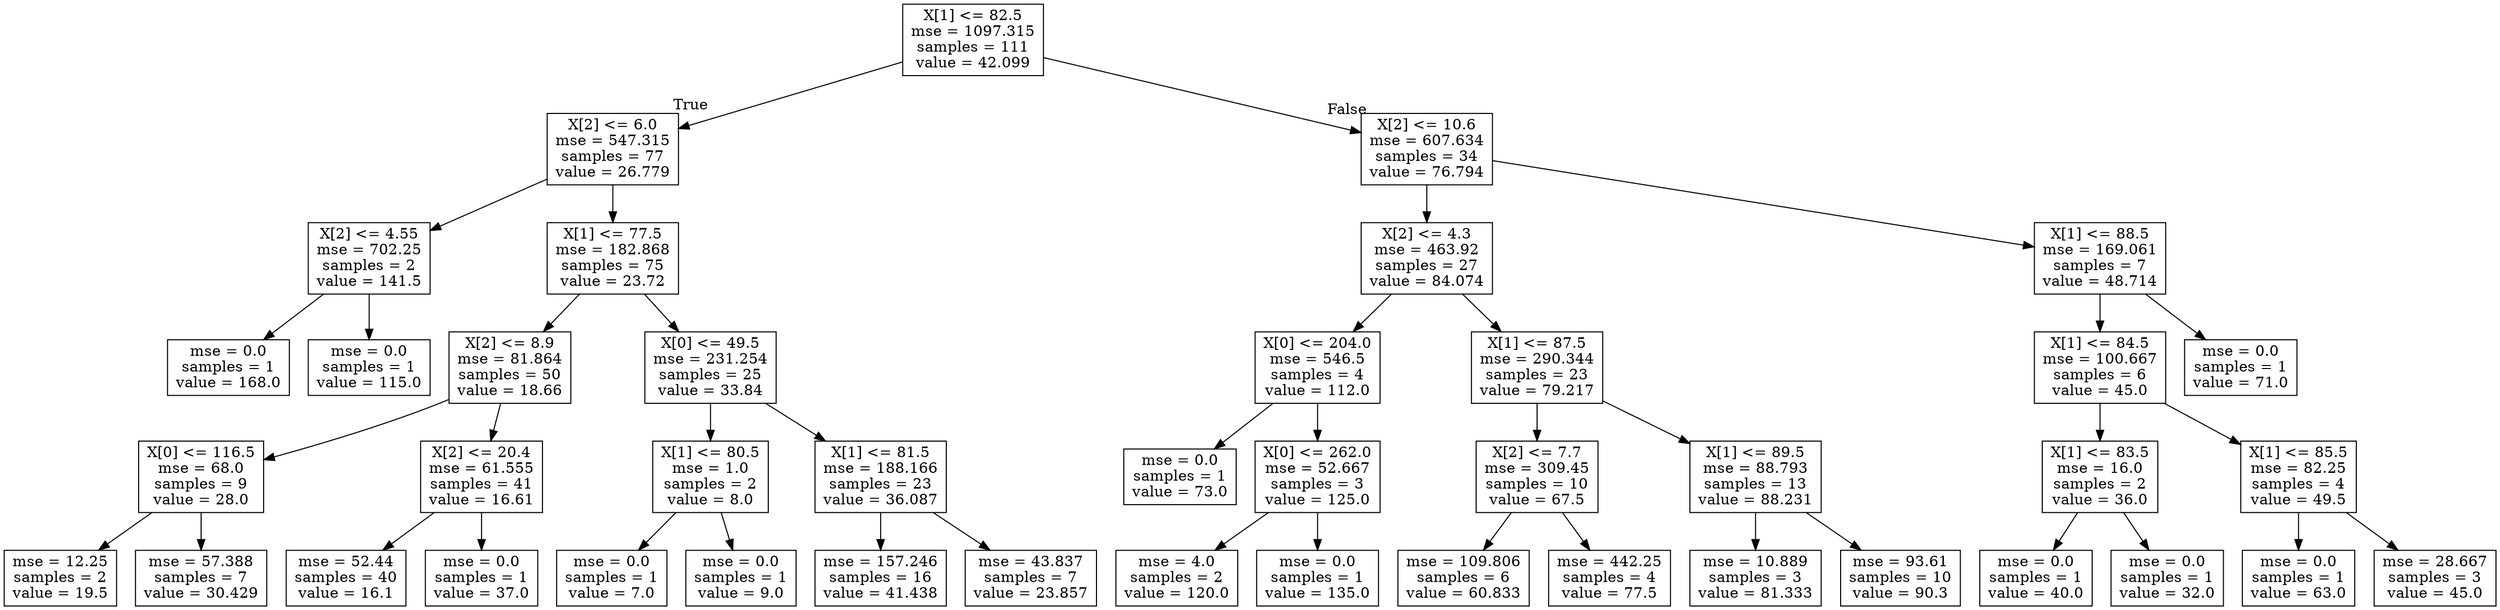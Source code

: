 digraph Tree {
node [shape=box] ;
0 [label="X[1] <= 82.5\nmse = 1097.315\nsamples = 111\nvalue = 42.099"] ;
1 [label="X[2] <= 6.0\nmse = 547.315\nsamples = 77\nvalue = 26.779"] ;
0 -> 1 [labeldistance=2.5, labelangle=45, headlabel="True"] ;
2 [label="X[2] <= 4.55\nmse = 702.25\nsamples = 2\nvalue = 141.5"] ;
1 -> 2 ;
3 [label="mse = 0.0\nsamples = 1\nvalue = 168.0"] ;
2 -> 3 ;
4 [label="mse = 0.0\nsamples = 1\nvalue = 115.0"] ;
2 -> 4 ;
5 [label="X[1] <= 77.5\nmse = 182.868\nsamples = 75\nvalue = 23.72"] ;
1 -> 5 ;
6 [label="X[2] <= 8.9\nmse = 81.864\nsamples = 50\nvalue = 18.66"] ;
5 -> 6 ;
7 [label="X[0] <= 116.5\nmse = 68.0\nsamples = 9\nvalue = 28.0"] ;
6 -> 7 ;
8 [label="mse = 12.25\nsamples = 2\nvalue = 19.5"] ;
7 -> 8 ;
9 [label="mse = 57.388\nsamples = 7\nvalue = 30.429"] ;
7 -> 9 ;
10 [label="X[2] <= 20.4\nmse = 61.555\nsamples = 41\nvalue = 16.61"] ;
6 -> 10 ;
11 [label="mse = 52.44\nsamples = 40\nvalue = 16.1"] ;
10 -> 11 ;
12 [label="mse = 0.0\nsamples = 1\nvalue = 37.0"] ;
10 -> 12 ;
13 [label="X[0] <= 49.5\nmse = 231.254\nsamples = 25\nvalue = 33.84"] ;
5 -> 13 ;
14 [label="X[1] <= 80.5\nmse = 1.0\nsamples = 2\nvalue = 8.0"] ;
13 -> 14 ;
15 [label="mse = 0.0\nsamples = 1\nvalue = 7.0"] ;
14 -> 15 ;
16 [label="mse = 0.0\nsamples = 1\nvalue = 9.0"] ;
14 -> 16 ;
17 [label="X[1] <= 81.5\nmse = 188.166\nsamples = 23\nvalue = 36.087"] ;
13 -> 17 ;
18 [label="mse = 157.246\nsamples = 16\nvalue = 41.438"] ;
17 -> 18 ;
19 [label="mse = 43.837\nsamples = 7\nvalue = 23.857"] ;
17 -> 19 ;
20 [label="X[2] <= 10.6\nmse = 607.634\nsamples = 34\nvalue = 76.794"] ;
0 -> 20 [labeldistance=2.5, labelangle=-45, headlabel="False"] ;
21 [label="X[2] <= 4.3\nmse = 463.92\nsamples = 27\nvalue = 84.074"] ;
20 -> 21 ;
22 [label="X[0] <= 204.0\nmse = 546.5\nsamples = 4\nvalue = 112.0"] ;
21 -> 22 ;
23 [label="mse = 0.0\nsamples = 1\nvalue = 73.0"] ;
22 -> 23 ;
24 [label="X[0] <= 262.0\nmse = 52.667\nsamples = 3\nvalue = 125.0"] ;
22 -> 24 ;
25 [label="mse = 4.0\nsamples = 2\nvalue = 120.0"] ;
24 -> 25 ;
26 [label="mse = 0.0\nsamples = 1\nvalue = 135.0"] ;
24 -> 26 ;
27 [label="X[1] <= 87.5\nmse = 290.344\nsamples = 23\nvalue = 79.217"] ;
21 -> 27 ;
28 [label="X[2] <= 7.7\nmse = 309.45\nsamples = 10\nvalue = 67.5"] ;
27 -> 28 ;
29 [label="mse = 109.806\nsamples = 6\nvalue = 60.833"] ;
28 -> 29 ;
30 [label="mse = 442.25\nsamples = 4\nvalue = 77.5"] ;
28 -> 30 ;
31 [label="X[1] <= 89.5\nmse = 88.793\nsamples = 13\nvalue = 88.231"] ;
27 -> 31 ;
32 [label="mse = 10.889\nsamples = 3\nvalue = 81.333"] ;
31 -> 32 ;
33 [label="mse = 93.61\nsamples = 10\nvalue = 90.3"] ;
31 -> 33 ;
34 [label="X[1] <= 88.5\nmse = 169.061\nsamples = 7\nvalue = 48.714"] ;
20 -> 34 ;
35 [label="X[1] <= 84.5\nmse = 100.667\nsamples = 6\nvalue = 45.0"] ;
34 -> 35 ;
36 [label="X[1] <= 83.5\nmse = 16.0\nsamples = 2\nvalue = 36.0"] ;
35 -> 36 ;
37 [label="mse = 0.0\nsamples = 1\nvalue = 40.0"] ;
36 -> 37 ;
38 [label="mse = 0.0\nsamples = 1\nvalue = 32.0"] ;
36 -> 38 ;
39 [label="X[1] <= 85.5\nmse = 82.25\nsamples = 4\nvalue = 49.5"] ;
35 -> 39 ;
40 [label="mse = 0.0\nsamples = 1\nvalue = 63.0"] ;
39 -> 40 ;
41 [label="mse = 28.667\nsamples = 3\nvalue = 45.0"] ;
39 -> 41 ;
42 [label="mse = 0.0\nsamples = 1\nvalue = 71.0"] ;
34 -> 42 ;
}
